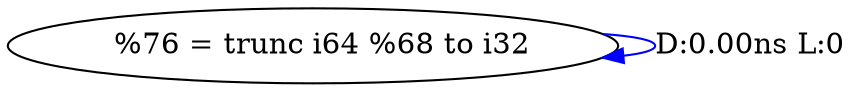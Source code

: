 digraph {
Node0x3c9a110[label="  %76 = trunc i64 %68 to i32"];
Node0x3c9a110 -> Node0x3c9a110[label="D:0.00ns L:0",color=blue];
}
